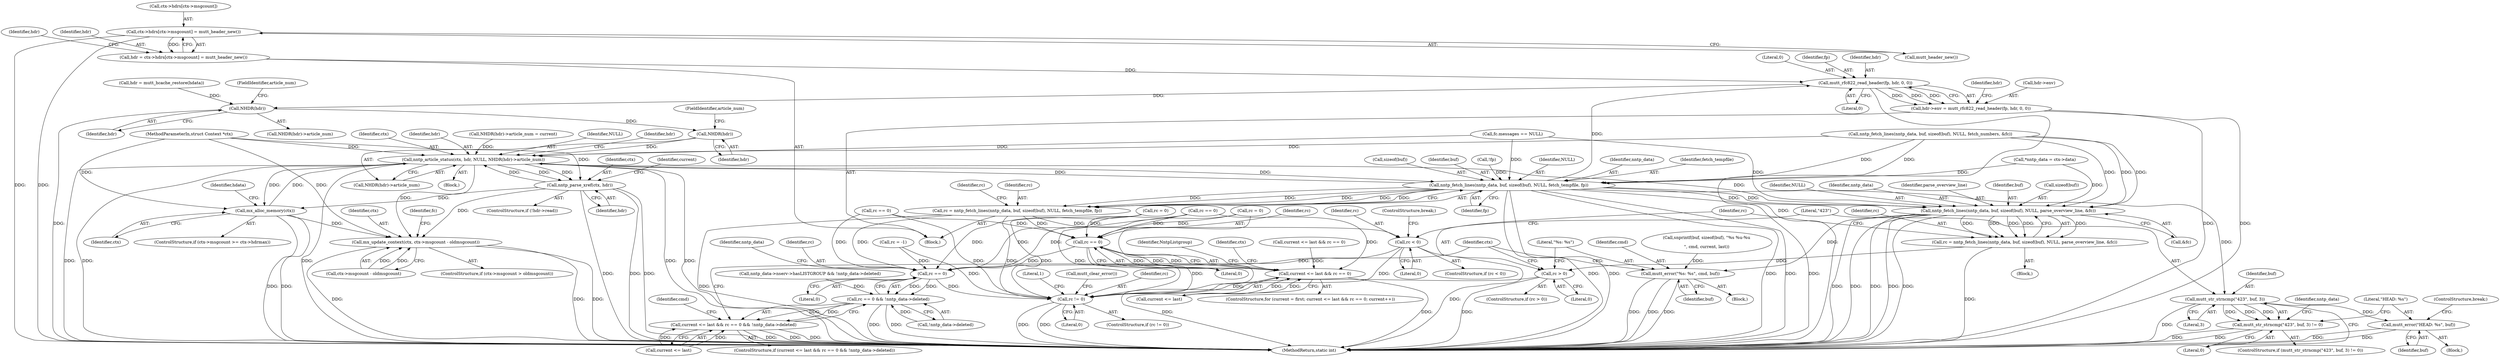 digraph "0_neomutt_9e927affe3a021175f354af5fa01d22657c20585@array" {
"1000624" [label="(Call,ctx->hdrs[ctx->msgcount] = mutt_header_new())"];
"1000622" [label="(Call,hdr = ctx->hdrs[ctx->msgcount] = mutt_header_new())"];
"1000637" [label="(Call,mutt_rfc822_read_header(fp, hdr, 0, 0))"];
"1000633" [label="(Call,hdr->env = mutt_rfc822_read_header(fp, hdr, 0, 0))"];
"1000685" [label="(Call,NHDR(hdr))"];
"1000703" [label="(Call,NHDR(hdr))"];
"1000698" [label="(Call,nntp_article_status(ctx, hdr, NULL, NHDR(hdr)->article_num))"];
"1000434" [label="(Call,mx_alloc_memory(ctx))"];
"1000802" [label="(Call,mx_update_context(ctx, ctx->msgcount - oldmsgcount))"];
"1000567" [label="(Call,nntp_fetch_lines(nntp_data, buf, sizeof(buf), NULL, fetch_tempfile, fp))"];
"1000565" [label="(Call,rc = nntp_fetch_lines(nntp_data, buf, sizeof(buf), NULL, fetch_tempfile, fp))"];
"1000387" [label="(Call,rc == 0)"];
"1000383" [label="(Call,current <= last && rc == 0)"];
"1000749" [label="(Call,rc == 0)"];
"1000748" [label="(Call,rc == 0 && !nntp_data->deleted)"];
"1000744" [label="(Call,current <= last && rc == 0 && !nntp_data->deleted)"];
"1000815" [label="(Call,rc != 0)"];
"1000582" [label="(Call,rc < 0)"];
"1000588" [label="(Call,mutt_str_strncmp(\"423\", buf, 3))"];
"1000587" [label="(Call,mutt_str_strncmp(\"423\", buf, 3) != 0)"];
"1000594" [label="(Call,mutt_error(\"HEAD: %s\", buf))"];
"1000778" [label="(Call,nntp_fetch_lines(nntp_data, buf, sizeof(buf), NULL, parse_overview_line, &fc))"];
"1000776" [label="(Call,rc = nntp_fetch_lines(nntp_data, buf, sizeof(buf), NULL, parse_overview_line, &fc))"];
"1000788" [label="(Call,rc > 0)"];
"1000792" [label="(Call,mutt_error(\"%s: %s\", cmd, buf))"];
"1000711" [label="(Call,nntp_parse_xref(ctx, hdr))"];
"1000585" [label="(ControlStructure,break;)"];
"1000594" [label="(Call,mutt_error(\"HEAD: %s\", buf))"];
"1000633" [label="(Call,hdr->env = mutt_rfc822_read_header(fp, hdr, 0, 0))"];
"1000568" [label="(Identifier,nntp_data)"];
"1000618" [label="(Call,rc = 0)"];
"1000700" [label="(Identifier,hdr)"];
"1000790" [label="(Literal,0)"];
"1000748" [label="(Call,rc == 0 && !nntp_data->deleted)"];
"1000460" [label="(Call,hdr = mutt_hcache_restore(hdata))"];
"1000752" [label="(Call,!nntp_data->deleted)"];
"1000624" [label="(Call,ctx->hdrs[ctx->msgcount] = mutt_header_new())"];
"1000635" [label="(Identifier,hdr)"];
"1000684" [label="(Call,NHDR(hdr)->article_num)"];
"1000713" [label="(Identifier,hdr)"];
"1000435" [label="(Identifier,ctx)"];
"1000749" [label="(Call,rc == 0)"];
"1000593" [label="(Block,)"];
"1000802" [label="(Call,mx_update_context(ctx, ctx->msgcount - oldmsgcount))"];
"1000785" [label="(Call,&fc)"];
"1000686" [label="(Identifier,hdr)"];
"1000288" [label="(Call,rc == 0)"];
"1000751" [label="(Literal,0)"];
"1000434" [label="(Call,mx_alloc_memory(ctx))"];
"1000804" [label="(Call,ctx->msgcount - oldmsgcount)"];
"1000623" [label="(Identifier,hdr)"];
"1000791" [label="(Block,)"];
"1000687" [label="(FieldIdentifier,article_num)"];
"1000733" [label="(Identifier,NntpListgroup)"];
"1000583" [label="(Identifier,rc)"];
"1000554" [label="(Call,rc = -1)"];
"1000566" [label="(Identifier,rc)"];
"1000591" [label="(Literal,3)"];
"1000703" [label="(Call,NHDR(hdr))"];
"1000573" [label="(Identifier,fetch_tempfile)"];
"1000570" [label="(Call,sizeof(buf))"];
"1000716" [label="(Identifier,current)"];
"1000596" [label="(Identifier,buf)"];
"1000776" [label="(Call,rc = nntp_fetch_lines(nntp_data, buf, sizeof(buf), NULL, parse_overview_line, &fc))"];
"1000683" [label="(Call,NHDR(hdr)->article_num = current)"];
"1000784" [label="(Identifier,parse_overview_line)"];
"1000824" [label="(MethodReturn,static int)"];
"1000638" [label="(Identifier,fp)"];
"1000565" [label="(Call,rc = nntp_fetch_lines(nntp_data, buf, sizeof(buf), NULL, fetch_tempfile, fp))"];
"1000792" [label="(Call,mutt_error(\"%s: %s\", cmd, buf))"];
"1000817" [label="(Literal,0)"];
"1000706" [label="(ControlStructure,if (!hdr->read))"];
"1000778" [label="(Call,nntp_fetch_lines(nntp_data, buf, sizeof(buf), NULL, parse_overview_line, &fc))"];
"1000698" [label="(Call,nntp_article_status(ctx, hdr, NULL, NHDR(hdr)->article_num))"];
"1000815" [label="(Call,rc != 0)"];
"1000701" [label="(Identifier,NULL)"];
"1000756" [label="(Block,)"];
"1000795" [label="(Identifier,buf)"];
"1000705" [label="(FieldIdentifier,article_num)"];
"1000396" [label="(Identifier,ctx)"];
"1000744" [label="(Call,current <= last && rc == 0 && !nntp_data->deleted)"];
"1000384" [label="(Call,current <= last)"];
"1000745" [label="(Call,current <= last)"];
"1000759" [label="(Identifier,cmd)"];
"1000383" [label="(Call,current <= last && rc == 0)"];
"1000814" [label="(ControlStructure,if (rc != 0))"];
"1000702" [label="(Call,NHDR(hdr)->article_num)"];
"1000589" [label="(Literal,\"423\")"];
"1000743" [label="(ControlStructure,if (current <= last && rc == 0 && !nntp_data->deleted))"];
"1000794" [label="(Identifier,cmd)"];
"1000569" [label="(Identifier,buf)"];
"1000586" [label="(ControlStructure,if (mutt_str_strncmp(\"423\", buf, 3) != 0))"];
"1000437" [label="(Identifier,hdata)"];
"1000711" [label="(Call,nntp_parse_xref(ctx, hdr))"];
"1000820" [label="(Literal,1)"];
"1000639" [label="(Identifier,hdr)"];
"1000780" [label="(Identifier,buf)"];
"1000587" [label="(Call,mutt_str_strncmp(\"423\", buf, 3) != 0)"];
"1000754" [label="(Identifier,nntp_data)"];
"1000426" [label="(ControlStructure,if (ctx->msgcount >= ctx->hdrmax))"];
"1000574" [label="(Identifier,fp)"];
"1000704" [label="(Identifier,hdr)"];
"1000284" [label="(Call,current <= last && rc == 0)"];
"1000781" [label="(Call,sizeof(buf))"];
"1000576" [label="(Identifier,rc)"];
"1000379" [label="(ControlStructure,for (current = first; current <= last && rc == 0; current++))"];
"1000644" [label="(Identifier,hdr)"];
"1000634" [label="(Call,hdr->env)"];
"1000584" [label="(Literal,0)"];
"1000276" [label="(Call,rc == 0)"];
"1000637" [label="(Call,mutt_rfc822_read_header(fp, hdr, 0, 0))"];
"1000632" [label="(Call,mutt_header_new())"];
"1000787" [label="(ControlStructure,if (rc > 0))"];
"1000582" [label="(Call,rc < 0)"];
"1000212" [label="(Call,nntp_data->nserv->hasLISTGROUP && !nntp_data->deleted)"];
"1000549" [label="(Call,!fp)"];
"1000196" [label="(Call,fc.messages == NULL)"];
"1000821" [label="(Call,mutt_clear_error())"];
"1000388" [label="(Identifier,rc)"];
"1000685" [label="(Call,NHDR(hdr))"];
"1000592" [label="(Literal,0)"];
"1000803" [label="(Identifier,ctx)"];
"1000777" [label="(Identifier,rc)"];
"1000640" [label="(Literal,0)"];
"1000625" [label="(Call,ctx->hdrs[ctx->msgcount])"];
"1000799" [label="(Identifier,ctx)"];
"1000768" [label="(Call,snprintf(buf, sizeof(buf), \"%s %u-%u\r\n\", cmd, current, last))"];
"1000709" [label="(Identifier,hdr)"];
"1000750" [label="(Identifier,rc)"];
"1000543" [label="(Block,)"];
"1000641" [label="(Literal,0)"];
"1000567" [label="(Call,nntp_fetch_lines(nntp_data, buf, sizeof(buf), NULL, fetch_tempfile, fp))"];
"1000788" [label="(Call,rc > 0)"];
"1000595" [label="(Literal,\"HEAD: %s\")"];
"1000387" [label="(Call,rc == 0)"];
"1000124" [label="(Call,*nntp_data = ctx->data)"];
"1000597" [label="(ControlStructure,break;)"];
"1000590" [label="(Identifier,buf)"];
"1000600" [label="(Identifier,nntp_data)"];
"1000258" [label="(Call,nntp_fetch_lines(nntp_data, buf, sizeof(buf), NULL, fetch_numbers, &fc))"];
"1000389" [label="(Literal,0)"];
"1000136" [label="(Call,rc = 0)"];
"1000812" [label="(Identifier,fc)"];
"1000796" [label="(ControlStructure,if (ctx->msgcount > oldmsgcount))"];
"1000581" [label="(ControlStructure,if (rc < 0))"];
"1000783" [label="(Identifier,NULL)"];
"1000816" [label="(Identifier,rc)"];
"1000622" [label="(Call,hdr = ctx->hdrs[ctx->msgcount] = mutt_header_new())"];
"1000789" [label="(Identifier,rc)"];
"1000793" [label="(Literal,\"%s: %s\")"];
"1000779" [label="(Identifier,nntp_data)"];
"1000572" [label="(Identifier,NULL)"];
"1000712" [label="(Identifier,ctx)"];
"1000699" [label="(Identifier,ctx)"];
"1000588" [label="(Call,mutt_str_strncmp(\"423\", buf, 3))"];
"1000117" [label="(MethodParameterIn,struct Context *ctx)"];
"1000697" [label="(Block,)"];
"1000624" -> "1000622"  [label="AST: "];
"1000624" -> "1000632"  [label="CFG: "];
"1000625" -> "1000624"  [label="AST: "];
"1000632" -> "1000624"  [label="AST: "];
"1000622" -> "1000624"  [label="CFG: "];
"1000624" -> "1000824"  [label="DDG: "];
"1000624" -> "1000824"  [label="DDG: "];
"1000624" -> "1000622"  [label="DDG: "];
"1000622" -> "1000543"  [label="AST: "];
"1000623" -> "1000622"  [label="AST: "];
"1000635" -> "1000622"  [label="CFG: "];
"1000622" -> "1000637"  [label="DDG: "];
"1000637" -> "1000633"  [label="AST: "];
"1000637" -> "1000641"  [label="CFG: "];
"1000638" -> "1000637"  [label="AST: "];
"1000639" -> "1000637"  [label="AST: "];
"1000640" -> "1000637"  [label="AST: "];
"1000641" -> "1000637"  [label="AST: "];
"1000633" -> "1000637"  [label="CFG: "];
"1000637" -> "1000824"  [label="DDG: "];
"1000637" -> "1000633"  [label="DDG: "];
"1000637" -> "1000633"  [label="DDG: "];
"1000637" -> "1000633"  [label="DDG: "];
"1000567" -> "1000637"  [label="DDG: "];
"1000637" -> "1000685"  [label="DDG: "];
"1000633" -> "1000543"  [label="AST: "];
"1000634" -> "1000633"  [label="AST: "];
"1000644" -> "1000633"  [label="CFG: "];
"1000633" -> "1000824"  [label="DDG: "];
"1000633" -> "1000824"  [label="DDG: "];
"1000685" -> "1000684"  [label="AST: "];
"1000685" -> "1000686"  [label="CFG: "];
"1000686" -> "1000685"  [label="AST: "];
"1000687" -> "1000685"  [label="CFG: "];
"1000685" -> "1000824"  [label="DDG: "];
"1000460" -> "1000685"  [label="DDG: "];
"1000685" -> "1000703"  [label="DDG: "];
"1000703" -> "1000702"  [label="AST: "];
"1000703" -> "1000704"  [label="CFG: "];
"1000704" -> "1000703"  [label="AST: "];
"1000705" -> "1000703"  [label="CFG: "];
"1000703" -> "1000698"  [label="DDG: "];
"1000698" -> "1000697"  [label="AST: "];
"1000698" -> "1000702"  [label="CFG: "];
"1000699" -> "1000698"  [label="AST: "];
"1000700" -> "1000698"  [label="AST: "];
"1000701" -> "1000698"  [label="AST: "];
"1000702" -> "1000698"  [label="AST: "];
"1000709" -> "1000698"  [label="CFG: "];
"1000698" -> "1000824"  [label="DDG: "];
"1000698" -> "1000824"  [label="DDG: "];
"1000698" -> "1000824"  [label="DDG: "];
"1000698" -> "1000824"  [label="DDG: "];
"1000698" -> "1000824"  [label="DDG: "];
"1000698" -> "1000434"  [label="DDG: "];
"1000698" -> "1000567"  [label="DDG: "];
"1000711" -> "1000698"  [label="DDG: "];
"1000434" -> "1000698"  [label="DDG: "];
"1000117" -> "1000698"  [label="DDG: "];
"1000196" -> "1000698"  [label="DDG: "];
"1000258" -> "1000698"  [label="DDG: "];
"1000567" -> "1000698"  [label="DDG: "];
"1000683" -> "1000698"  [label="DDG: "];
"1000698" -> "1000711"  [label="DDG: "];
"1000698" -> "1000711"  [label="DDG: "];
"1000698" -> "1000778"  [label="DDG: "];
"1000698" -> "1000802"  [label="DDG: "];
"1000434" -> "1000426"  [label="AST: "];
"1000434" -> "1000435"  [label="CFG: "];
"1000435" -> "1000434"  [label="AST: "];
"1000437" -> "1000434"  [label="CFG: "];
"1000434" -> "1000824"  [label="DDG: "];
"1000434" -> "1000824"  [label="DDG: "];
"1000711" -> "1000434"  [label="DDG: "];
"1000117" -> "1000434"  [label="DDG: "];
"1000434" -> "1000802"  [label="DDG: "];
"1000802" -> "1000796"  [label="AST: "];
"1000802" -> "1000804"  [label="CFG: "];
"1000803" -> "1000802"  [label="AST: "];
"1000804" -> "1000802"  [label="AST: "];
"1000812" -> "1000802"  [label="CFG: "];
"1000802" -> "1000824"  [label="DDG: "];
"1000802" -> "1000824"  [label="DDG: "];
"1000802" -> "1000824"  [label="DDG: "];
"1000711" -> "1000802"  [label="DDG: "];
"1000117" -> "1000802"  [label="DDG: "];
"1000804" -> "1000802"  [label="DDG: "];
"1000804" -> "1000802"  [label="DDG: "];
"1000567" -> "1000565"  [label="AST: "];
"1000567" -> "1000574"  [label="CFG: "];
"1000568" -> "1000567"  [label="AST: "];
"1000569" -> "1000567"  [label="AST: "];
"1000570" -> "1000567"  [label="AST: "];
"1000572" -> "1000567"  [label="AST: "];
"1000573" -> "1000567"  [label="AST: "];
"1000574" -> "1000567"  [label="AST: "];
"1000565" -> "1000567"  [label="CFG: "];
"1000567" -> "1000824"  [label="DDG: "];
"1000567" -> "1000824"  [label="DDG: "];
"1000567" -> "1000824"  [label="DDG: "];
"1000567" -> "1000824"  [label="DDG: "];
"1000567" -> "1000824"  [label="DDG: "];
"1000567" -> "1000565"  [label="DDG: "];
"1000567" -> "1000565"  [label="DDG: "];
"1000567" -> "1000565"  [label="DDG: "];
"1000567" -> "1000565"  [label="DDG: "];
"1000567" -> "1000565"  [label="DDG: "];
"1000258" -> "1000567"  [label="DDG: "];
"1000258" -> "1000567"  [label="DDG: "];
"1000124" -> "1000567"  [label="DDG: "];
"1000196" -> "1000567"  [label="DDG: "];
"1000549" -> "1000567"  [label="DDG: "];
"1000567" -> "1000588"  [label="DDG: "];
"1000567" -> "1000778"  [label="DDG: "];
"1000567" -> "1000778"  [label="DDG: "];
"1000565" -> "1000543"  [label="AST: "];
"1000566" -> "1000565"  [label="AST: "];
"1000576" -> "1000565"  [label="CFG: "];
"1000565" -> "1000824"  [label="DDG: "];
"1000565" -> "1000387"  [label="DDG: "];
"1000565" -> "1000582"  [label="DDG: "];
"1000565" -> "1000749"  [label="DDG: "];
"1000565" -> "1000815"  [label="DDG: "];
"1000387" -> "1000383"  [label="AST: "];
"1000387" -> "1000389"  [label="CFG: "];
"1000388" -> "1000387"  [label="AST: "];
"1000389" -> "1000387"  [label="AST: "];
"1000383" -> "1000387"  [label="CFG: "];
"1000387" -> "1000383"  [label="DDG: "];
"1000387" -> "1000383"  [label="DDG: "];
"1000288" -> "1000387"  [label="DDG: "];
"1000618" -> "1000387"  [label="DDG: "];
"1000276" -> "1000387"  [label="DDG: "];
"1000136" -> "1000387"  [label="DDG: "];
"1000387" -> "1000749"  [label="DDG: "];
"1000387" -> "1000815"  [label="DDG: "];
"1000383" -> "1000379"  [label="AST: "];
"1000383" -> "1000384"  [label="CFG: "];
"1000384" -> "1000383"  [label="AST: "];
"1000396" -> "1000383"  [label="CFG: "];
"1000733" -> "1000383"  [label="CFG: "];
"1000383" -> "1000824"  [label="DDG: "];
"1000383" -> "1000824"  [label="DDG: "];
"1000384" -> "1000383"  [label="DDG: "];
"1000384" -> "1000383"  [label="DDG: "];
"1000276" -> "1000383"  [label="DDG: "];
"1000284" -> "1000383"  [label="DDG: "];
"1000749" -> "1000748"  [label="AST: "];
"1000749" -> "1000751"  [label="CFG: "];
"1000750" -> "1000749"  [label="AST: "];
"1000751" -> "1000749"  [label="AST: "];
"1000754" -> "1000749"  [label="CFG: "];
"1000748" -> "1000749"  [label="CFG: "];
"1000749" -> "1000748"  [label="DDG: "];
"1000749" -> "1000748"  [label="DDG: "];
"1000582" -> "1000749"  [label="DDG: "];
"1000618" -> "1000749"  [label="DDG: "];
"1000276" -> "1000749"  [label="DDG: "];
"1000136" -> "1000749"  [label="DDG: "];
"1000554" -> "1000749"  [label="DDG: "];
"1000288" -> "1000749"  [label="DDG: "];
"1000749" -> "1000815"  [label="DDG: "];
"1000748" -> "1000744"  [label="AST: "];
"1000748" -> "1000752"  [label="CFG: "];
"1000752" -> "1000748"  [label="AST: "];
"1000744" -> "1000748"  [label="CFG: "];
"1000748" -> "1000824"  [label="DDG: "];
"1000748" -> "1000824"  [label="DDG: "];
"1000748" -> "1000744"  [label="DDG: "];
"1000748" -> "1000744"  [label="DDG: "];
"1000752" -> "1000748"  [label="DDG: "];
"1000212" -> "1000748"  [label="DDG: "];
"1000744" -> "1000743"  [label="AST: "];
"1000744" -> "1000745"  [label="CFG: "];
"1000745" -> "1000744"  [label="AST: "];
"1000759" -> "1000744"  [label="CFG: "];
"1000799" -> "1000744"  [label="CFG: "];
"1000744" -> "1000824"  [label="DDG: "];
"1000744" -> "1000824"  [label="DDG: "];
"1000744" -> "1000824"  [label="DDG: "];
"1000745" -> "1000744"  [label="DDG: "];
"1000745" -> "1000744"  [label="DDG: "];
"1000815" -> "1000814"  [label="AST: "];
"1000815" -> "1000817"  [label="CFG: "];
"1000816" -> "1000815"  [label="AST: "];
"1000817" -> "1000815"  [label="AST: "];
"1000820" -> "1000815"  [label="CFG: "];
"1000821" -> "1000815"  [label="CFG: "];
"1000815" -> "1000824"  [label="DDG: "];
"1000815" -> "1000824"  [label="DDG: "];
"1000788" -> "1000815"  [label="DDG: "];
"1000582" -> "1000815"  [label="DDG: "];
"1000618" -> "1000815"  [label="DDG: "];
"1000276" -> "1000815"  [label="DDG: "];
"1000136" -> "1000815"  [label="DDG: "];
"1000554" -> "1000815"  [label="DDG: "];
"1000288" -> "1000815"  [label="DDG: "];
"1000582" -> "1000581"  [label="AST: "];
"1000582" -> "1000584"  [label="CFG: "];
"1000583" -> "1000582"  [label="AST: "];
"1000584" -> "1000582"  [label="AST: "];
"1000585" -> "1000582"  [label="CFG: "];
"1000589" -> "1000582"  [label="CFG: "];
"1000582" -> "1000824"  [label="DDG: "];
"1000588" -> "1000587"  [label="AST: "];
"1000588" -> "1000591"  [label="CFG: "];
"1000589" -> "1000588"  [label="AST: "];
"1000590" -> "1000588"  [label="AST: "];
"1000591" -> "1000588"  [label="AST: "];
"1000592" -> "1000588"  [label="CFG: "];
"1000588" -> "1000824"  [label="DDG: "];
"1000588" -> "1000587"  [label="DDG: "];
"1000588" -> "1000587"  [label="DDG: "];
"1000588" -> "1000587"  [label="DDG: "];
"1000588" -> "1000594"  [label="DDG: "];
"1000587" -> "1000586"  [label="AST: "];
"1000587" -> "1000592"  [label="CFG: "];
"1000592" -> "1000587"  [label="AST: "];
"1000595" -> "1000587"  [label="CFG: "];
"1000600" -> "1000587"  [label="CFG: "];
"1000587" -> "1000824"  [label="DDG: "];
"1000587" -> "1000824"  [label="DDG: "];
"1000594" -> "1000593"  [label="AST: "];
"1000594" -> "1000596"  [label="CFG: "];
"1000595" -> "1000594"  [label="AST: "];
"1000596" -> "1000594"  [label="AST: "];
"1000597" -> "1000594"  [label="CFG: "];
"1000594" -> "1000824"  [label="DDG: "];
"1000594" -> "1000824"  [label="DDG: "];
"1000778" -> "1000776"  [label="AST: "];
"1000778" -> "1000785"  [label="CFG: "];
"1000779" -> "1000778"  [label="AST: "];
"1000780" -> "1000778"  [label="AST: "];
"1000781" -> "1000778"  [label="AST: "];
"1000783" -> "1000778"  [label="AST: "];
"1000784" -> "1000778"  [label="AST: "];
"1000785" -> "1000778"  [label="AST: "];
"1000776" -> "1000778"  [label="CFG: "];
"1000778" -> "1000824"  [label="DDG: "];
"1000778" -> "1000824"  [label="DDG: "];
"1000778" -> "1000824"  [label="DDG: "];
"1000778" -> "1000824"  [label="DDG: "];
"1000778" -> "1000824"  [label="DDG: "];
"1000778" -> "1000776"  [label="DDG: "];
"1000778" -> "1000776"  [label="DDG: "];
"1000778" -> "1000776"  [label="DDG: "];
"1000778" -> "1000776"  [label="DDG: "];
"1000778" -> "1000776"  [label="DDG: "];
"1000258" -> "1000778"  [label="DDG: "];
"1000258" -> "1000778"  [label="DDG: "];
"1000258" -> "1000778"  [label="DDG: "];
"1000124" -> "1000778"  [label="DDG: "];
"1000196" -> "1000778"  [label="DDG: "];
"1000778" -> "1000792"  [label="DDG: "];
"1000776" -> "1000756"  [label="AST: "];
"1000777" -> "1000776"  [label="AST: "];
"1000789" -> "1000776"  [label="CFG: "];
"1000776" -> "1000824"  [label="DDG: "];
"1000776" -> "1000788"  [label="DDG: "];
"1000788" -> "1000787"  [label="AST: "];
"1000788" -> "1000790"  [label="CFG: "];
"1000789" -> "1000788"  [label="AST: "];
"1000790" -> "1000788"  [label="AST: "];
"1000793" -> "1000788"  [label="CFG: "];
"1000799" -> "1000788"  [label="CFG: "];
"1000788" -> "1000824"  [label="DDG: "];
"1000792" -> "1000791"  [label="AST: "];
"1000792" -> "1000795"  [label="CFG: "];
"1000793" -> "1000792"  [label="AST: "];
"1000794" -> "1000792"  [label="AST: "];
"1000795" -> "1000792"  [label="AST: "];
"1000799" -> "1000792"  [label="CFG: "];
"1000792" -> "1000824"  [label="DDG: "];
"1000792" -> "1000824"  [label="DDG: "];
"1000792" -> "1000824"  [label="DDG: "];
"1000768" -> "1000792"  [label="DDG: "];
"1000711" -> "1000706"  [label="AST: "];
"1000711" -> "1000713"  [label="CFG: "];
"1000712" -> "1000711"  [label="AST: "];
"1000713" -> "1000711"  [label="AST: "];
"1000716" -> "1000711"  [label="CFG: "];
"1000711" -> "1000824"  [label="DDG: "];
"1000711" -> "1000824"  [label="DDG: "];
"1000711" -> "1000824"  [label="DDG: "];
"1000117" -> "1000711"  [label="DDG: "];
}
